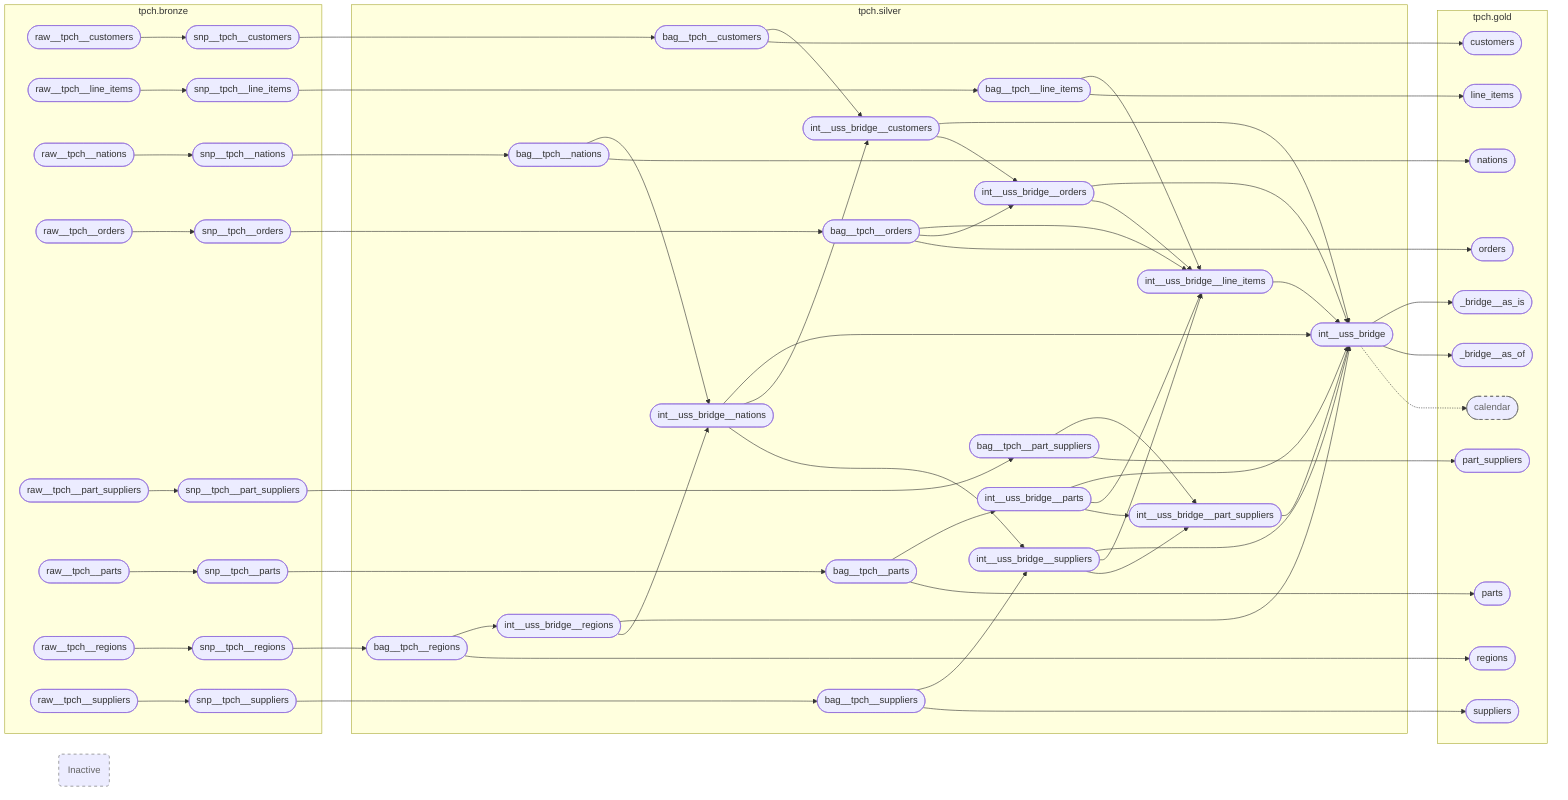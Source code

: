 flowchart LR
    subgraph tpch.bronze["tpch.bronze"]
        direction LR
        raw__tpch__customers(["raw__tpch__customers"])
        raw__tpch__line_items(["raw__tpch__line_items"])
        raw__tpch__nations(["raw__tpch__nations"])
        raw__tpch__orders(["raw__tpch__orders"])
        raw__tpch__part_suppliers(["raw__tpch__part_suppliers"])
        raw__tpch__parts(["raw__tpch__parts"])
        raw__tpch__regions(["raw__tpch__regions"])
        raw__tpch__suppliers(["raw__tpch__suppliers"])
        snp__tpch__customers(["snp__tpch__customers"])
        snp__tpch__line_items(["snp__tpch__line_items"])
        snp__tpch__nations(["snp__tpch__nations"])
        snp__tpch__orders(["snp__tpch__orders"])
        snp__tpch__part_suppliers(["snp__tpch__part_suppliers"])
        snp__tpch__parts(["snp__tpch__parts"])
        snp__tpch__regions(["snp__tpch__regions"])
        snp__tpch__suppliers(["snp__tpch__suppliers"])
    end

    subgraph tpch.silver["tpch.silver"]
        direction LR
        bag__tpch__customers(["bag__tpch__customers"])
        bag__tpch__line_items(["bag__tpch__line_items"])
        bag__tpch__nations(["bag__tpch__nations"])
        bag__tpch__orders(["bag__tpch__orders"])
        bag__tpch__part_suppliers(["bag__tpch__part_suppliers"])
        bag__tpch__parts(["bag__tpch__parts"])
        bag__tpch__regions(["bag__tpch__regions"])
        bag__tpch__suppliers(["bag__tpch__suppliers"])
        int__uss_bridge(["int__uss_bridge"])
        int__uss_bridge__customers(["int__uss_bridge__customers"])
        int__uss_bridge__line_items(["int__uss_bridge__line_items"])
        int__uss_bridge__nations(["int__uss_bridge__nations"])
        int__uss_bridge__orders(["int__uss_bridge__orders"])
        int__uss_bridge__part_suppliers(["int__uss_bridge__part_suppliers"])
        int__uss_bridge__parts(["int__uss_bridge__parts"])
        int__uss_bridge__regions(["int__uss_bridge__regions"])
        int__uss_bridge__suppliers(["int__uss_bridge__suppliers"])
    end

    subgraph tpch.gold["tpch.gold"]
        direction LR
        _bridge__as_is(["_bridge__as_is"])
        _bridge__as_of(["_bridge__as_of"])
        calendar(["calendar"])
        customers(["customers"])
        line_items(["line_items"])
        nations(["nations"])
        orders(["orders"])
        part_suppliers(["part_suppliers"])
        parts(["parts"])
        regions(["regions"])
        suppliers(["suppliers"])
    end

    %% tpch.bronze -> tpch.bronze
    raw__tpch__customers --> snp__tpch__customers
    raw__tpch__line_items --> snp__tpch__line_items
    raw__tpch__nations --> snp__tpch__nations
    raw__tpch__orders --> snp__tpch__orders
    raw__tpch__part_suppliers --> snp__tpch__part_suppliers
    raw__tpch__parts --> snp__tpch__parts
    raw__tpch__regions --> snp__tpch__regions
    raw__tpch__suppliers --> snp__tpch__suppliers

    %% tpch.bronze -> tpch.silver
    snp__tpch__customers --> bag__tpch__customers
    snp__tpch__line_items --> bag__tpch__line_items
    snp__tpch__nations --> bag__tpch__nations
    snp__tpch__orders --> bag__tpch__orders
    snp__tpch__part_suppliers --> bag__tpch__part_suppliers
    snp__tpch__parts --> bag__tpch__parts
    snp__tpch__regions --> bag__tpch__regions
    snp__tpch__suppliers --> bag__tpch__suppliers

    %% tpch.silver -> tpch.silver
    bag__tpch__customers --> int__uss_bridge__customers
    bag__tpch__line_items --> int__uss_bridge__line_items
    bag__tpch__nations --> int__uss_bridge__nations
    bag__tpch__orders --> int__uss_bridge__line_items
    bag__tpch__orders --> int__uss_bridge__orders
    bag__tpch__part_suppliers --> int__uss_bridge__part_suppliers
    bag__tpch__parts --> int__uss_bridge__parts
    bag__tpch__regions --> int__uss_bridge__regions
    bag__tpch__suppliers --> int__uss_bridge__suppliers
    int__uss_bridge__customers --> int__uss_bridge
    int__uss_bridge__customers --> int__uss_bridge__orders
    int__uss_bridge__line_items --> int__uss_bridge
    int__uss_bridge__nations --> int__uss_bridge
    int__uss_bridge__nations --> int__uss_bridge__customers
    int__uss_bridge__nations --> int__uss_bridge__suppliers
    int__uss_bridge__orders --> int__uss_bridge
    int__uss_bridge__orders --> int__uss_bridge__line_items
    int__uss_bridge__part_suppliers --> int__uss_bridge
    int__uss_bridge__parts --> int__uss_bridge
    int__uss_bridge__parts --> int__uss_bridge__line_items
    int__uss_bridge__parts --> int__uss_bridge__part_suppliers
    int__uss_bridge__regions --> int__uss_bridge
    int__uss_bridge__regions --> int__uss_bridge__nations
    int__uss_bridge__suppliers --> int__uss_bridge
    int__uss_bridge__suppliers --> int__uss_bridge__line_items
    int__uss_bridge__suppliers --> int__uss_bridge__part_suppliers

    %% tpch.silver -> tpch.gold
    bag__tpch__customers --> customers
    bag__tpch__line_items --> line_items
    bag__tpch__nations --> nations
    bag__tpch__orders --> orders
    bag__tpch__part_suppliers --> part_suppliers
    bag__tpch__parts --> parts
    bag__tpch__regions --> regions
    bag__tpch__suppliers --> suppliers
    int__uss_bridge --> _bridge__as_is
    int__uss_bridge --> _bridge__as_of
    int__uss_bridge -.-> calendar

    inactive("Inactive")

    classDef disabled fill:#gray,stroke:#666,stroke-dasharray: 5 5,color:#666
    class calendar disabled
    class inactive disabled